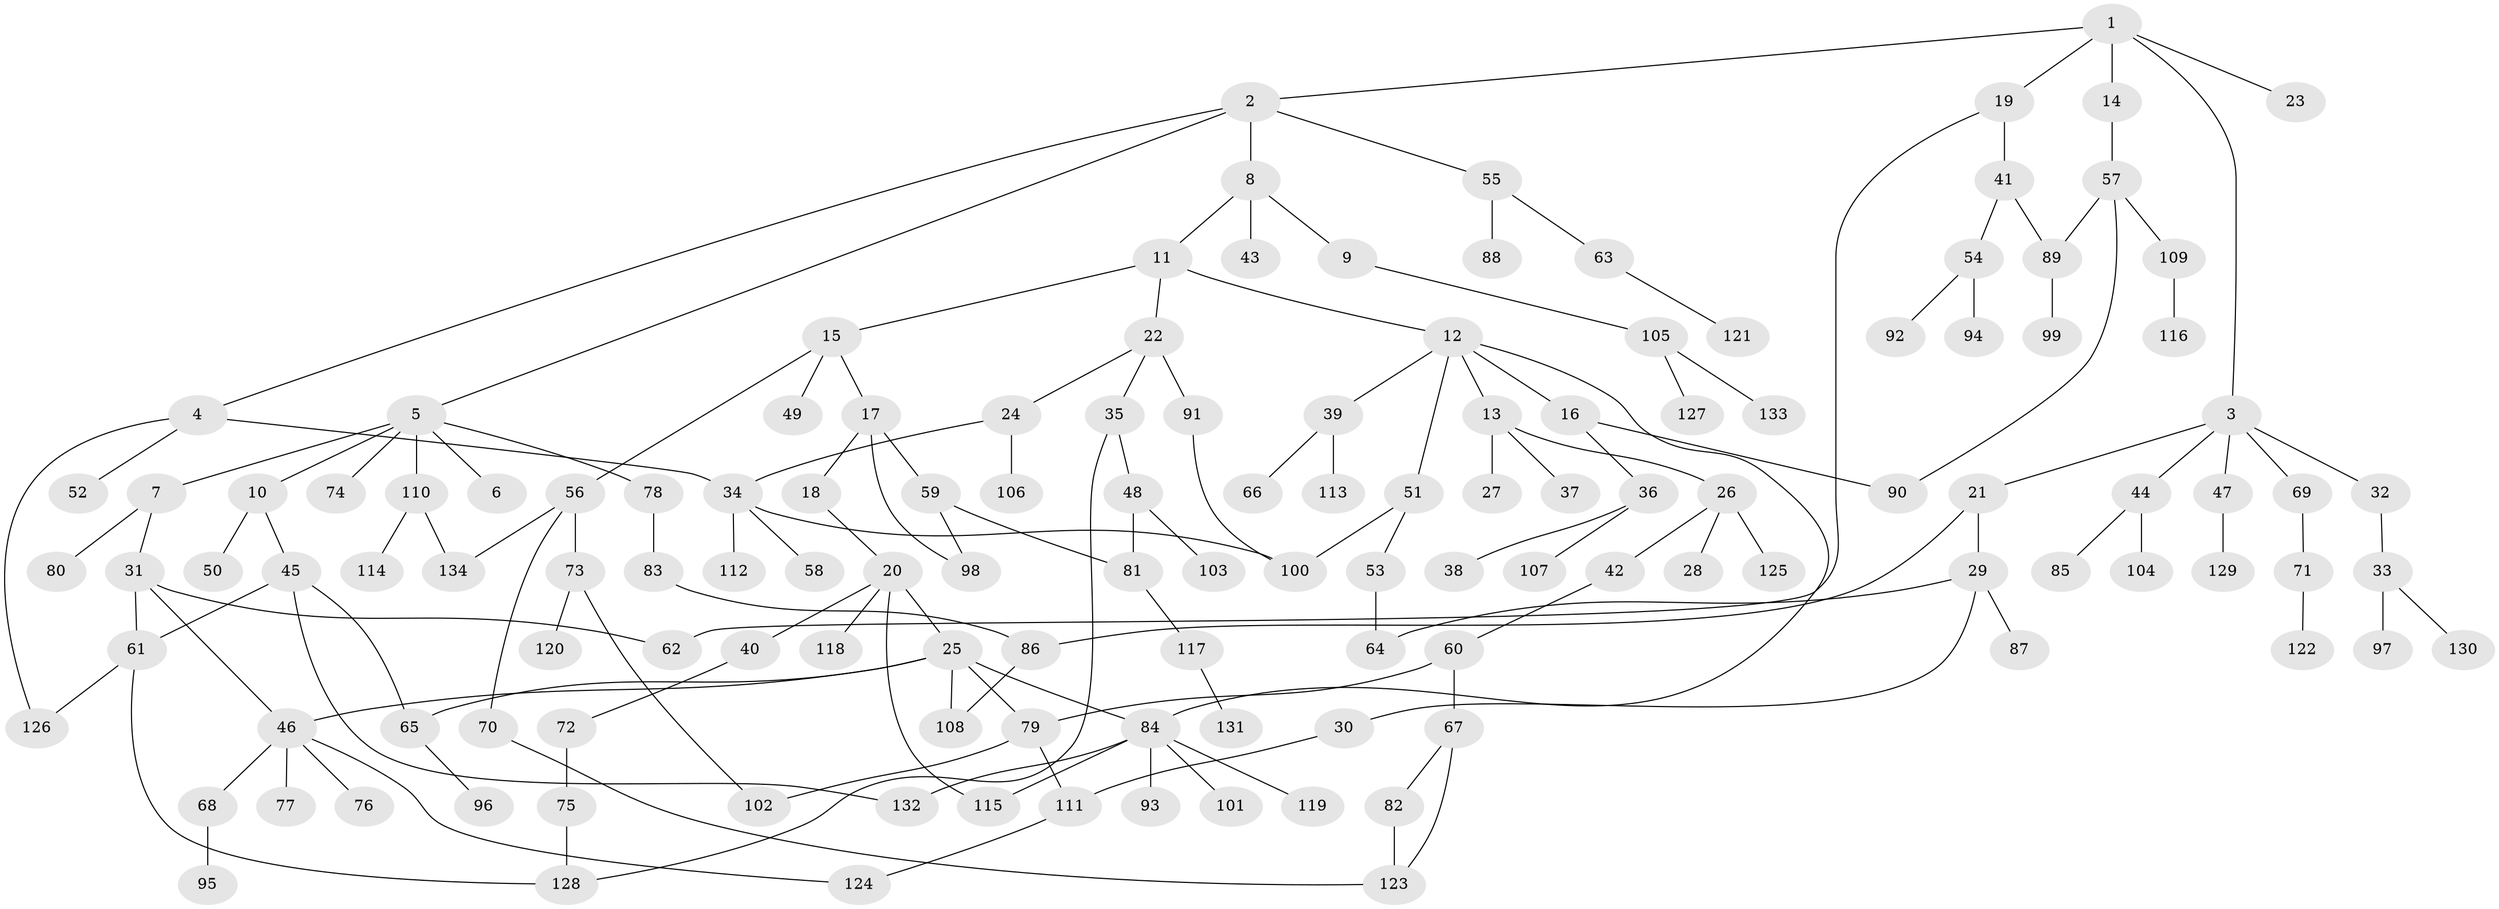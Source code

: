 // coarse degree distribution, {1: 0.47761194029850745, 3: 0.04477611940298507, 4: 0.029850746268656716, 2: 0.26865671641791045, 9: 0.014925373134328358, 6: 0.014925373134328358, 5: 0.05970149253731343, 8: 0.05970149253731343, 7: 0.014925373134328358, 11: 0.014925373134328358}
// Generated by graph-tools (version 1.1) at 2025/44/03/04/25 21:44:27]
// undirected, 134 vertices, 160 edges
graph export_dot {
graph [start="1"]
  node [color=gray90,style=filled];
  1;
  2;
  3;
  4;
  5;
  6;
  7;
  8;
  9;
  10;
  11;
  12;
  13;
  14;
  15;
  16;
  17;
  18;
  19;
  20;
  21;
  22;
  23;
  24;
  25;
  26;
  27;
  28;
  29;
  30;
  31;
  32;
  33;
  34;
  35;
  36;
  37;
  38;
  39;
  40;
  41;
  42;
  43;
  44;
  45;
  46;
  47;
  48;
  49;
  50;
  51;
  52;
  53;
  54;
  55;
  56;
  57;
  58;
  59;
  60;
  61;
  62;
  63;
  64;
  65;
  66;
  67;
  68;
  69;
  70;
  71;
  72;
  73;
  74;
  75;
  76;
  77;
  78;
  79;
  80;
  81;
  82;
  83;
  84;
  85;
  86;
  87;
  88;
  89;
  90;
  91;
  92;
  93;
  94;
  95;
  96;
  97;
  98;
  99;
  100;
  101;
  102;
  103;
  104;
  105;
  106;
  107;
  108;
  109;
  110;
  111;
  112;
  113;
  114;
  115;
  116;
  117;
  118;
  119;
  120;
  121;
  122;
  123;
  124;
  125;
  126;
  127;
  128;
  129;
  130;
  131;
  132;
  133;
  134;
  1 -- 2;
  1 -- 3;
  1 -- 14;
  1 -- 19;
  1 -- 23;
  2 -- 4;
  2 -- 5;
  2 -- 8;
  2 -- 55;
  3 -- 21;
  3 -- 32;
  3 -- 44;
  3 -- 47;
  3 -- 69;
  4 -- 34;
  4 -- 52;
  4 -- 126;
  5 -- 6;
  5 -- 7;
  5 -- 10;
  5 -- 74;
  5 -- 78;
  5 -- 110;
  7 -- 31;
  7 -- 80;
  8 -- 9;
  8 -- 11;
  8 -- 43;
  9 -- 105;
  10 -- 45;
  10 -- 50;
  11 -- 12;
  11 -- 15;
  11 -- 22;
  12 -- 13;
  12 -- 16;
  12 -- 39;
  12 -- 51;
  12 -- 84;
  13 -- 26;
  13 -- 27;
  13 -- 37;
  14 -- 57;
  15 -- 17;
  15 -- 49;
  15 -- 56;
  16 -- 36;
  16 -- 90;
  17 -- 18;
  17 -- 59;
  17 -- 98;
  18 -- 20;
  19 -- 41;
  19 -- 62;
  20 -- 25;
  20 -- 40;
  20 -- 115;
  20 -- 118;
  21 -- 29;
  21 -- 86;
  22 -- 24;
  22 -- 35;
  22 -- 91;
  24 -- 106;
  24 -- 34;
  25 -- 79;
  25 -- 108;
  25 -- 84;
  25 -- 65;
  25 -- 46;
  26 -- 28;
  26 -- 42;
  26 -- 125;
  29 -- 30;
  29 -- 64;
  29 -- 87;
  30 -- 111;
  31 -- 46;
  31 -- 62;
  31 -- 61;
  32 -- 33;
  33 -- 97;
  33 -- 130;
  34 -- 58;
  34 -- 112;
  34 -- 100;
  35 -- 48;
  35 -- 128;
  36 -- 38;
  36 -- 107;
  39 -- 66;
  39 -- 113;
  40 -- 72;
  41 -- 54;
  41 -- 89;
  42 -- 60;
  44 -- 85;
  44 -- 104;
  45 -- 61;
  45 -- 65;
  45 -- 132;
  46 -- 68;
  46 -- 76;
  46 -- 77;
  46 -- 124;
  47 -- 129;
  48 -- 103;
  48 -- 81;
  51 -- 53;
  51 -- 100;
  53 -- 64;
  54 -- 92;
  54 -- 94;
  55 -- 63;
  55 -- 88;
  56 -- 70;
  56 -- 73;
  56 -- 134;
  57 -- 89;
  57 -- 90;
  57 -- 109;
  59 -- 81;
  59 -- 98;
  60 -- 67;
  60 -- 79;
  61 -- 128;
  61 -- 126;
  63 -- 121;
  65 -- 96;
  67 -- 82;
  67 -- 123;
  68 -- 95;
  69 -- 71;
  70 -- 123;
  71 -- 122;
  72 -- 75;
  73 -- 120;
  73 -- 102;
  75 -- 128;
  78 -- 83;
  79 -- 102;
  79 -- 111;
  81 -- 117;
  82 -- 123;
  83 -- 86;
  84 -- 93;
  84 -- 101;
  84 -- 119;
  84 -- 132;
  84 -- 115;
  86 -- 108;
  89 -- 99;
  91 -- 100;
  105 -- 127;
  105 -- 133;
  109 -- 116;
  110 -- 114;
  110 -- 134;
  111 -- 124;
  117 -- 131;
}
